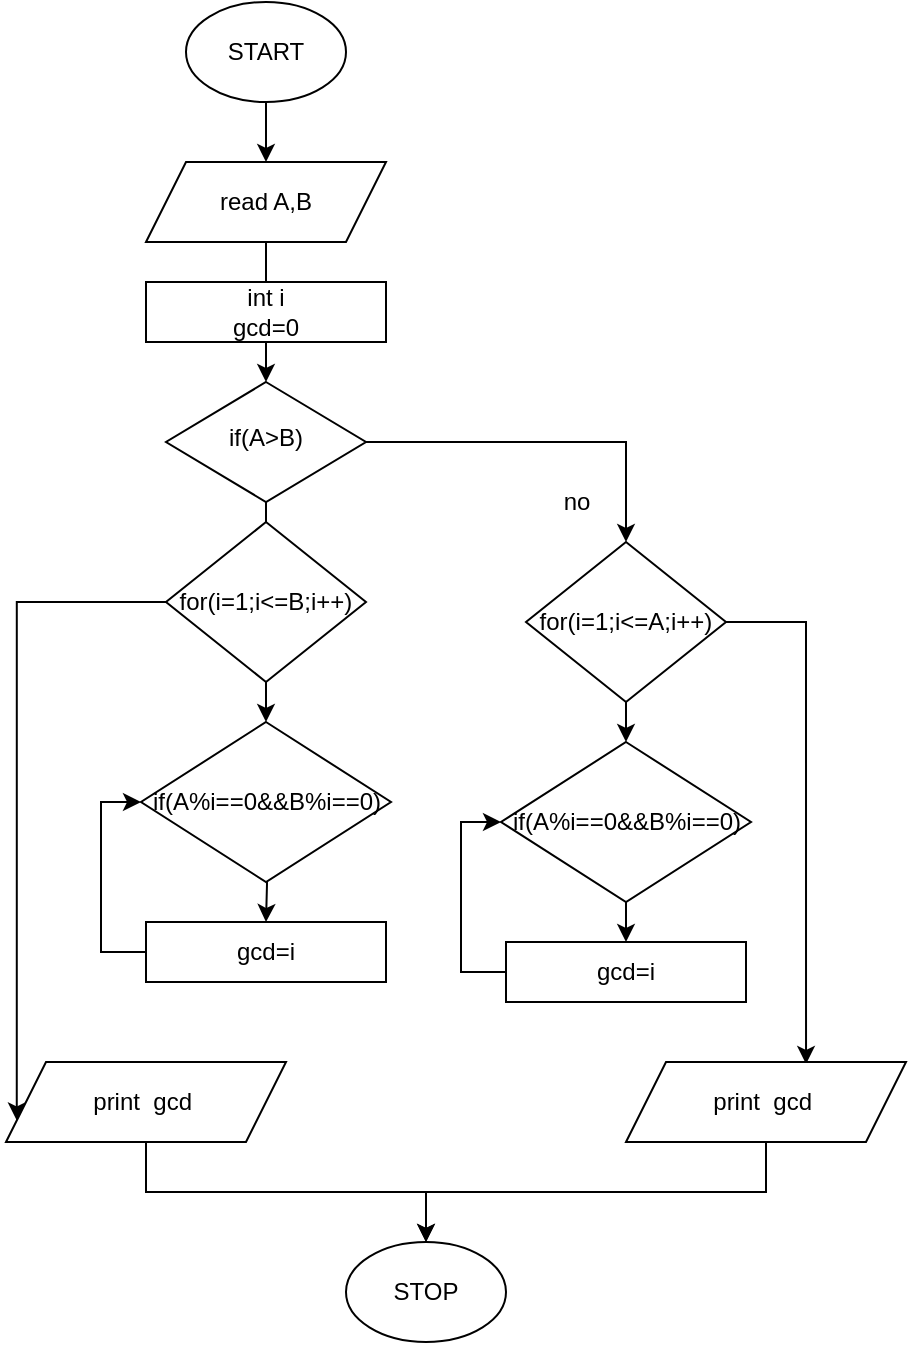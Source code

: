 <mxfile version="13.9.9" type="device"><diagram id="2EBDlvEmJnGpiLeEo0R6" name="Page-1"><mxGraphModel dx="766" dy="526" grid="1" gridSize="10" guides="1" tooltips="1" connect="1" arrows="1" fold="1" page="1" pageScale="1" pageWidth="850" pageHeight="1100" math="0" shadow="0"><root><mxCell id="0"/><mxCell id="1" parent="0"/><mxCell id="YkCIeokshgGbkcNVpNmb-1" style="edgeStyle=orthogonalEdgeStyle;rounded=0;orthogonalLoop=1;jettySize=auto;html=1;exitX=1;exitY=0.5;exitDx=0;exitDy=0;entryX=0.643;entryY=0.025;entryDx=0;entryDy=0;entryPerimeter=0;" edge="1" parent="1" source="YkCIeokshgGbkcNVpNmb-20" target="YkCIeokshgGbkcNVpNmb-32"><mxGeometry relative="1" as="geometry"><mxPoint x="490" y="442" as="targetPoint"/></mxGeometry></mxCell><mxCell id="YkCIeokshgGbkcNVpNmb-2" style="edgeStyle=orthogonalEdgeStyle;rounded=0;orthogonalLoop=1;jettySize=auto;html=1;exitX=0.5;exitY=1;exitDx=0;exitDy=0;" edge="1" parent="1" source="YkCIeokshgGbkcNVpNmb-3"><mxGeometry relative="1" as="geometry"><mxPoint x="220" y="380" as="targetPoint"/></mxGeometry></mxCell><mxCell id="YkCIeokshgGbkcNVpNmb-3" value="if(A&amp;gt;B)" style="rhombus;whiteSpace=wrap;html=1;shadow=0;fontFamily=Helvetica;fontSize=12;align=center;strokeWidth=1;spacing=6;spacingTop=-4;" vertex="1" parent="1"><mxGeometry x="170" y="210" width="100" height="60" as="geometry"/></mxCell><mxCell id="YkCIeokshgGbkcNVpNmb-4" style="edgeStyle=orthogonalEdgeStyle;rounded=0;orthogonalLoop=1;jettySize=auto;html=1;entryX=0.5;entryY=0;entryDx=0;entryDy=0;" edge="1" parent="1" source="YkCIeokshgGbkcNVpNmb-5"><mxGeometry relative="1" as="geometry"><mxPoint x="220" y="100" as="targetPoint"/></mxGeometry></mxCell><mxCell id="YkCIeokshgGbkcNVpNmb-5" value="START" style="ellipse;whiteSpace=wrap;html=1;" vertex="1" parent="1"><mxGeometry x="180" y="20" width="80" height="50" as="geometry"/></mxCell><mxCell id="YkCIeokshgGbkcNVpNmb-6" value="STOP" style="ellipse;whiteSpace=wrap;html=1;" vertex="1" parent="1"><mxGeometry x="260" y="640" width="80" height="50" as="geometry"/></mxCell><mxCell id="YkCIeokshgGbkcNVpNmb-7" style="edgeStyle=orthogonalEdgeStyle;rounded=0;orthogonalLoop=1;jettySize=auto;html=1;exitX=0.5;exitY=1;exitDx=0;exitDy=0;entryX=0.5;entryY=0;entryDx=0;entryDy=0;" edge="1" parent="1" source="YkCIeokshgGbkcNVpNmb-8" target="YkCIeokshgGbkcNVpNmb-3"><mxGeometry relative="1" as="geometry"/></mxCell><mxCell id="YkCIeokshgGbkcNVpNmb-8" value="&lt;span&gt;read A,B&lt;/span&gt;" style="shape=parallelogram;perimeter=parallelogramPerimeter;whiteSpace=wrap;html=1;fixedSize=1;" vertex="1" parent="1"><mxGeometry x="160" y="100" width="120" height="40" as="geometry"/></mxCell><mxCell id="YkCIeokshgGbkcNVpNmb-9" value="no" style="text;html=1;align=center;verticalAlign=middle;resizable=0;points=[];autosize=1;" vertex="1" parent="1"><mxGeometry x="360" y="260" width="30" height="20" as="geometry"/></mxCell><mxCell id="YkCIeokshgGbkcNVpNmb-10" value="yes" style="text;html=1;align=center;verticalAlign=middle;resizable=0;points=[];autosize=1;" vertex="1" parent="1"><mxGeometry x="220" y="320" width="30" height="20" as="geometry"/></mxCell><mxCell id="YkCIeokshgGbkcNVpNmb-28" style="edgeStyle=orthogonalEdgeStyle;rounded=0;orthogonalLoop=1;jettySize=auto;html=1;exitX=0;exitY=0.5;exitDx=0;exitDy=0;entryX=0;entryY=0.5;entryDx=0;entryDy=0;" edge="1" parent="1" source="YkCIeokshgGbkcNVpNmb-12" target="YkCIeokshgGbkcNVpNmb-26"><mxGeometry relative="1" as="geometry"/></mxCell><mxCell id="YkCIeokshgGbkcNVpNmb-12" value="gcd=i" style="rounded=0;whiteSpace=wrap;html=1;" vertex="1" parent="1"><mxGeometry x="160" y="480" width="120" height="30" as="geometry"/></mxCell><mxCell id="YkCIeokshgGbkcNVpNmb-13" style="edgeStyle=orthogonalEdgeStyle;rounded=0;orthogonalLoop=1;jettySize=auto;html=1;exitX=0.5;exitY=1;exitDx=0;exitDy=0;entryX=0.5;entryY=0;entryDx=0;entryDy=0;" edge="1" parent="1" target="YkCIeokshgGbkcNVpNmb-12"><mxGeometry relative="1" as="geometry"><mxPoint x="220" y="440" as="sourcePoint"/></mxGeometry></mxCell><mxCell id="YkCIeokshgGbkcNVpNmb-36" style="edgeStyle=orthogonalEdgeStyle;rounded=0;orthogonalLoop=1;jettySize=auto;html=1;exitX=0.5;exitY=1;exitDx=0;exitDy=0;entryX=0.5;entryY=0;entryDx=0;entryDy=0;" edge="1" parent="1" source="YkCIeokshgGbkcNVpNmb-14" target="YkCIeokshgGbkcNVpNmb-6"><mxGeometry relative="1" as="geometry"/></mxCell><mxCell id="YkCIeokshgGbkcNVpNmb-14" value="&lt;span&gt;print&amp;nbsp; gcd&amp;nbsp;&lt;/span&gt;" style="shape=parallelogram;perimeter=parallelogramPerimeter;whiteSpace=wrap;html=1;fixedSize=1;" vertex="1" parent="1"><mxGeometry x="90" y="550" width="140" height="40" as="geometry"/></mxCell><mxCell id="YkCIeokshgGbkcNVpNmb-15" value="int i&lt;br&gt;gcd=0" style="rounded=0;whiteSpace=wrap;html=1;" vertex="1" parent="1"><mxGeometry x="160" y="160" width="120" height="30" as="geometry"/></mxCell><mxCell id="YkCIeokshgGbkcNVpNmb-34" style="edgeStyle=orthogonalEdgeStyle;rounded=0;orthogonalLoop=1;jettySize=auto;html=1;exitX=0;exitY=0.5;exitDx=0;exitDy=0;entryX=0;entryY=0.75;entryDx=0;entryDy=0;" edge="1" parent="1" source="YkCIeokshgGbkcNVpNmb-19" target="YkCIeokshgGbkcNVpNmb-14"><mxGeometry relative="1" as="geometry"/></mxCell><mxCell id="YkCIeokshgGbkcNVpNmb-19" value="for(i=1;i&amp;lt;=B;i++)" style="rhombus;whiteSpace=wrap;html=1;" vertex="1" parent="1"><mxGeometry x="170" y="280" width="100" height="80" as="geometry"/></mxCell><mxCell id="YkCIeokshgGbkcNVpNmb-23" style="edgeStyle=orthogonalEdgeStyle;rounded=0;orthogonalLoop=1;jettySize=auto;html=1;exitX=0.5;exitY=1;exitDx=0;exitDy=0;entryX=0.5;entryY=0;entryDx=0;entryDy=0;" edge="1" parent="1" source="YkCIeokshgGbkcNVpNmb-20"><mxGeometry relative="1" as="geometry"><mxPoint x="400" y="390" as="targetPoint"/></mxGeometry></mxCell><mxCell id="YkCIeokshgGbkcNVpNmb-20" value="&lt;span&gt;for(i=1;i&amp;lt;=A;i++)&lt;/span&gt;" style="rhombus;whiteSpace=wrap;html=1;" vertex="1" parent="1"><mxGeometry x="350" y="290" width="100" height="80" as="geometry"/></mxCell><mxCell id="YkCIeokshgGbkcNVpNmb-21" style="edgeStyle=orthogonalEdgeStyle;rounded=0;orthogonalLoop=1;jettySize=auto;html=1;exitX=1;exitY=0.5;exitDx=0;exitDy=0;" edge="1" parent="1" source="YkCIeokshgGbkcNVpNmb-3" target="YkCIeokshgGbkcNVpNmb-20"><mxGeometry relative="1" as="geometry"><mxPoint x="490" y="442" as="targetPoint"/><mxPoint x="270" y="240" as="sourcePoint"/></mxGeometry></mxCell><mxCell id="YkCIeokshgGbkcNVpNmb-26" value="&lt;span&gt;if(A%i==0&amp;amp;&amp;amp;B%i==0)&lt;/span&gt;" style="rhombus;whiteSpace=wrap;html=1;" vertex="1" parent="1"><mxGeometry x="157.5" y="380" width="125" height="80" as="geometry"/></mxCell><mxCell id="YkCIeokshgGbkcNVpNmb-30" style="edgeStyle=orthogonalEdgeStyle;rounded=0;orthogonalLoop=1;jettySize=auto;html=1;exitX=0.5;exitY=1;exitDx=0;exitDy=0;entryX=0.5;entryY=0;entryDx=0;entryDy=0;" edge="1" parent="1" source="YkCIeokshgGbkcNVpNmb-27" target="YkCIeokshgGbkcNVpNmb-29"><mxGeometry relative="1" as="geometry"/></mxCell><mxCell id="YkCIeokshgGbkcNVpNmb-27" value="&lt;span&gt;if(A%i==0&amp;amp;&amp;amp;B%i==0)&lt;/span&gt;" style="rhombus;whiteSpace=wrap;html=1;" vertex="1" parent="1"><mxGeometry x="337.5" y="390" width="125" height="80" as="geometry"/></mxCell><mxCell id="YkCIeokshgGbkcNVpNmb-31" style="edgeStyle=orthogonalEdgeStyle;rounded=0;orthogonalLoop=1;jettySize=auto;html=1;exitX=0;exitY=0.5;exitDx=0;exitDy=0;entryX=0;entryY=0.5;entryDx=0;entryDy=0;" edge="1" parent="1" source="YkCIeokshgGbkcNVpNmb-29" target="YkCIeokshgGbkcNVpNmb-27"><mxGeometry relative="1" as="geometry"/></mxCell><mxCell id="YkCIeokshgGbkcNVpNmb-29" value="gcd=i" style="rounded=0;whiteSpace=wrap;html=1;" vertex="1" parent="1"><mxGeometry x="340" y="490" width="120" height="30" as="geometry"/></mxCell><mxCell id="YkCIeokshgGbkcNVpNmb-35" style="edgeStyle=orthogonalEdgeStyle;rounded=0;orthogonalLoop=1;jettySize=auto;html=1;exitX=0.5;exitY=1;exitDx=0;exitDy=0;" edge="1" parent="1" source="YkCIeokshgGbkcNVpNmb-32" target="YkCIeokshgGbkcNVpNmb-6"><mxGeometry relative="1" as="geometry"/></mxCell><mxCell id="YkCIeokshgGbkcNVpNmb-32" value="&lt;span&gt;print&amp;nbsp; gcd&amp;nbsp;&lt;/span&gt;" style="shape=parallelogram;perimeter=parallelogramPerimeter;whiteSpace=wrap;html=1;fixedSize=1;" vertex="1" parent="1"><mxGeometry x="400" y="550" width="140" height="40" as="geometry"/></mxCell></root></mxGraphModel></diagram></mxfile>